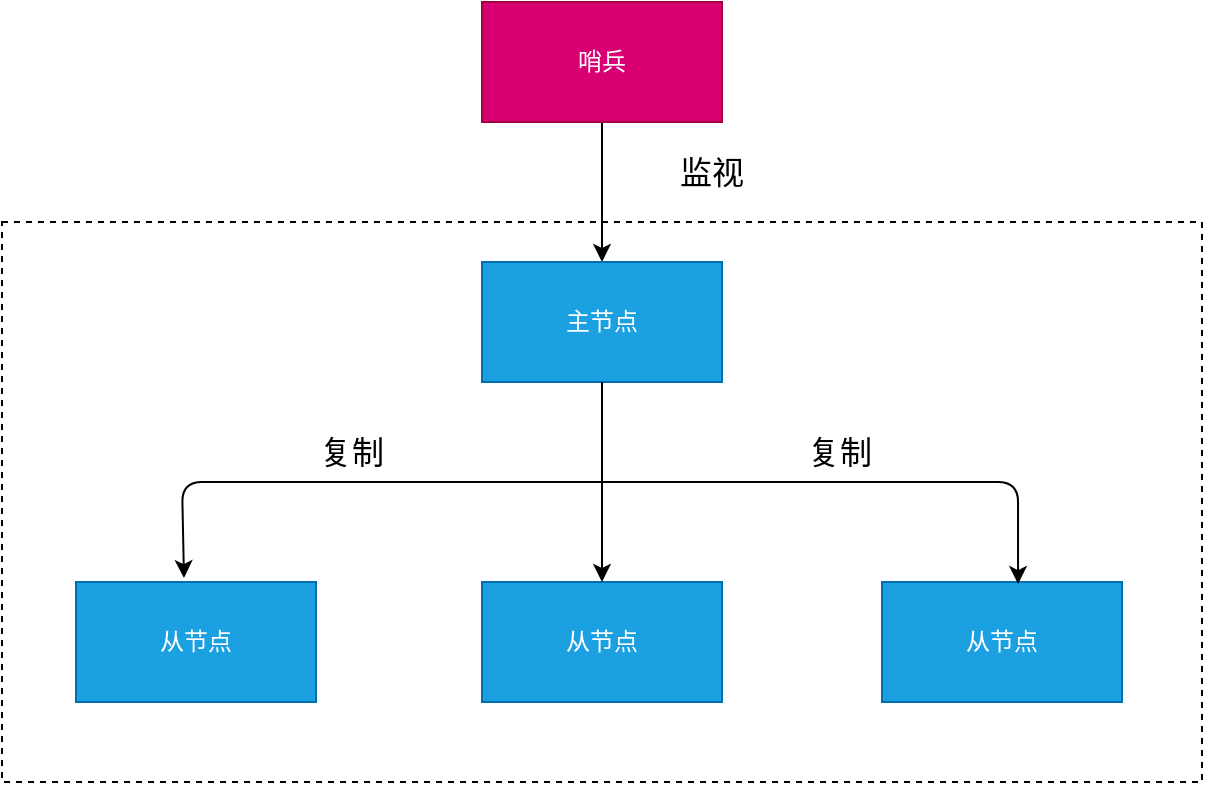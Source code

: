 <mxfile version="14.6.3" type="github">
  <diagram id="2rhrJlg8VxJwap3iuX5Z" name="第 1 页">
    <mxGraphModel dx="1108" dy="624" grid="0" gridSize="10" guides="1" tooltips="1" connect="1" arrows="1" fold="1" page="0" pageScale="1" pageWidth="827" pageHeight="1169" math="0" shadow="0">
      <root>
        <mxCell id="0" />
        <mxCell id="1" parent="0" />
        <mxCell id="kZivcypazWpZHnETLAVk-11" value="" style="rounded=0;whiteSpace=wrap;html=1;dashed=1;" vertex="1" parent="1">
          <mxGeometry x="40" y="260" width="600" height="280" as="geometry" />
        </mxCell>
        <mxCell id="kZivcypazWpZHnETLAVk-13" style="edgeStyle=orthogonalEdgeStyle;rounded=0;orthogonalLoop=1;jettySize=auto;html=1;exitX=0.5;exitY=1;exitDx=0;exitDy=0;entryX=0.5;entryY=0;entryDx=0;entryDy=0;" edge="1" parent="1" source="kZivcypazWpZHnETLAVk-1" target="kZivcypazWpZHnETLAVk-2">
          <mxGeometry relative="1" as="geometry" />
        </mxCell>
        <mxCell id="kZivcypazWpZHnETLAVk-1" value="哨兵" style="rounded=0;whiteSpace=wrap;html=1;fillColor=#d80073;strokeColor=#A50040;fontColor=#ffffff;" vertex="1" parent="1">
          <mxGeometry x="280" y="150" width="120" height="60" as="geometry" />
        </mxCell>
        <mxCell id="kZivcypazWpZHnETLAVk-2" value="主节点" style="rounded=0;whiteSpace=wrap;html=1;fillColor=#1ba1e2;strokeColor=#006EAF;fontColor=#ffffff;" vertex="1" parent="1">
          <mxGeometry x="280" y="280" width="120" height="60" as="geometry" />
        </mxCell>
        <mxCell id="kZivcypazWpZHnETLAVk-4" value="从节点" style="rounded=0;whiteSpace=wrap;html=1;fillColor=#1ba1e2;strokeColor=#006EAF;fontColor=#ffffff;" vertex="1" parent="1">
          <mxGeometry x="280" y="440" width="120" height="60" as="geometry" />
        </mxCell>
        <mxCell id="kZivcypazWpZHnETLAVk-6" value="从节点" style="rounded=0;whiteSpace=wrap;html=1;fillColor=#1ba1e2;strokeColor=#006EAF;fontColor=#ffffff;" vertex="1" parent="1">
          <mxGeometry x="77" y="440" width="120" height="60" as="geometry" />
        </mxCell>
        <mxCell id="kZivcypazWpZHnETLAVk-7" value="从节点" style="rounded=0;whiteSpace=wrap;html=1;fillColor=#1ba1e2;strokeColor=#006EAF;fontColor=#ffffff;" vertex="1" parent="1">
          <mxGeometry x="480" y="440" width="120" height="60" as="geometry" />
        </mxCell>
        <mxCell id="kZivcypazWpZHnETLAVk-8" value="" style="endArrow=classic;html=1;exitX=0.5;exitY=1;exitDx=0;exitDy=0;entryX=0.5;entryY=0;entryDx=0;entryDy=0;" edge="1" parent="1" source="kZivcypazWpZHnETLAVk-2" target="kZivcypazWpZHnETLAVk-4">
          <mxGeometry width="50" height="50" relative="1" as="geometry">
            <mxPoint x="410" y="410" as="sourcePoint" />
            <mxPoint x="460" y="360" as="targetPoint" />
          </mxGeometry>
        </mxCell>
        <mxCell id="kZivcypazWpZHnETLAVk-9" value="" style="endArrow=classic;startArrow=classic;html=1;exitX=0.45;exitY=-0.033;exitDx=0;exitDy=0;exitPerimeter=0;entryX=0.567;entryY=0.017;entryDx=0;entryDy=0;entryPerimeter=0;" edge="1" parent="1" source="kZivcypazWpZHnETLAVk-6" target="kZivcypazWpZHnETLAVk-7">
          <mxGeometry width="50" height="50" relative="1" as="geometry">
            <mxPoint x="410" y="410" as="sourcePoint" />
            <mxPoint x="460" y="360" as="targetPoint" />
            <Array as="points">
              <mxPoint x="130" y="390" />
              <mxPoint x="340" y="390" />
              <mxPoint x="548" y="390" />
            </Array>
          </mxGeometry>
        </mxCell>
        <mxCell id="kZivcypazWpZHnETLAVk-14" value="&lt;font style=&quot;font-size: 16px&quot;&gt;复制&lt;/font&gt;" style="text;html=1;strokeColor=none;fillColor=none;align=center;verticalAlign=middle;whiteSpace=wrap;rounded=0;dashed=1;" vertex="1" parent="1">
          <mxGeometry x="414" y="360" width="90" height="30" as="geometry" />
        </mxCell>
        <mxCell id="kZivcypazWpZHnETLAVk-15" value="&lt;font style=&quot;font-size: 16px&quot;&gt;复制&lt;/font&gt;" style="text;html=1;strokeColor=none;fillColor=none;align=center;verticalAlign=middle;whiteSpace=wrap;rounded=0;dashed=1;" vertex="1" parent="1">
          <mxGeometry x="170" y="360" width="90" height="30" as="geometry" />
        </mxCell>
        <mxCell id="kZivcypazWpZHnETLAVk-16" value="&lt;font style=&quot;font-size: 16px&quot;&gt;监视&lt;/font&gt;" style="text;html=1;strokeColor=none;fillColor=none;align=center;verticalAlign=middle;whiteSpace=wrap;rounded=0;dashed=1;" vertex="1" parent="1">
          <mxGeometry x="350" y="220" width="90" height="30" as="geometry" />
        </mxCell>
      </root>
    </mxGraphModel>
  </diagram>
</mxfile>
